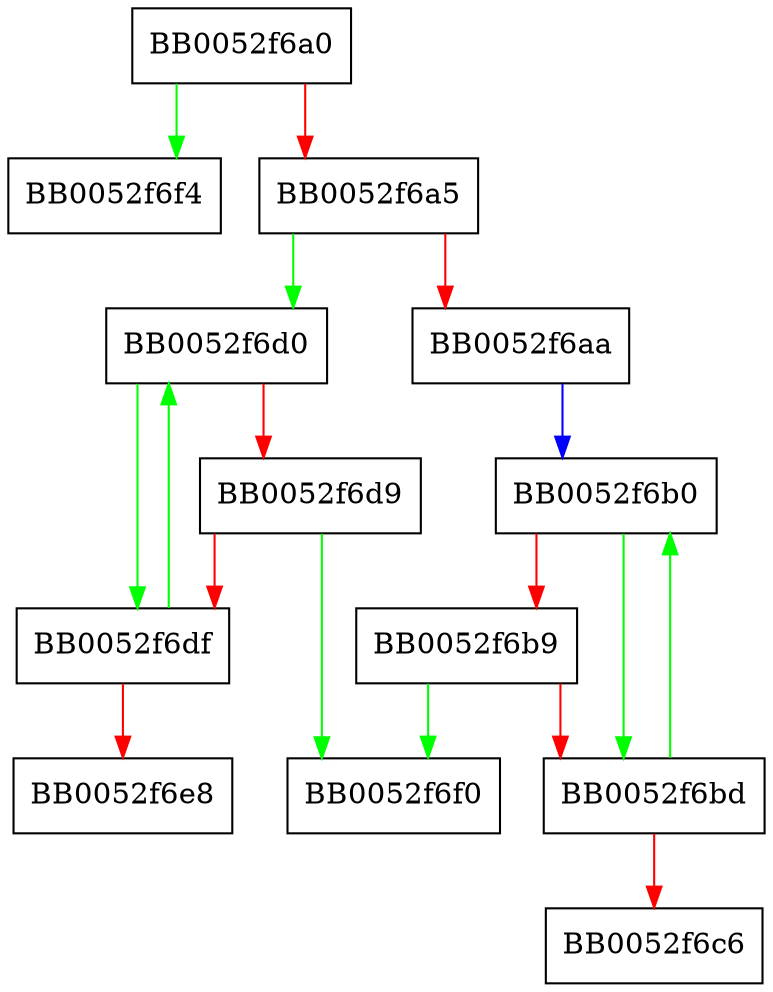 digraph BIO_find_type {
  node [shape="box"];
  graph [splines=ortho];
  BB0052f6a0 -> BB0052f6f4 [color="green"];
  BB0052f6a0 -> BB0052f6a5 [color="red"];
  BB0052f6a5 -> BB0052f6d0 [color="green"];
  BB0052f6a5 -> BB0052f6aa [color="red"];
  BB0052f6aa -> BB0052f6b0 [color="blue"];
  BB0052f6b0 -> BB0052f6bd [color="green"];
  BB0052f6b0 -> BB0052f6b9 [color="red"];
  BB0052f6b9 -> BB0052f6f0 [color="green"];
  BB0052f6b9 -> BB0052f6bd [color="red"];
  BB0052f6bd -> BB0052f6b0 [color="green"];
  BB0052f6bd -> BB0052f6c6 [color="red"];
  BB0052f6d0 -> BB0052f6df [color="green"];
  BB0052f6d0 -> BB0052f6d9 [color="red"];
  BB0052f6d9 -> BB0052f6f0 [color="green"];
  BB0052f6d9 -> BB0052f6df [color="red"];
  BB0052f6df -> BB0052f6d0 [color="green"];
  BB0052f6df -> BB0052f6e8 [color="red"];
}